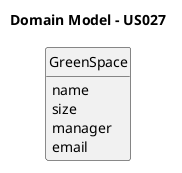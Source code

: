 @startuml

'left to right direction

title Domain Model

hide methods
hide circle

title Domain Model - US027


class GreenSpace {
name
size
manager
email
}


@enduml